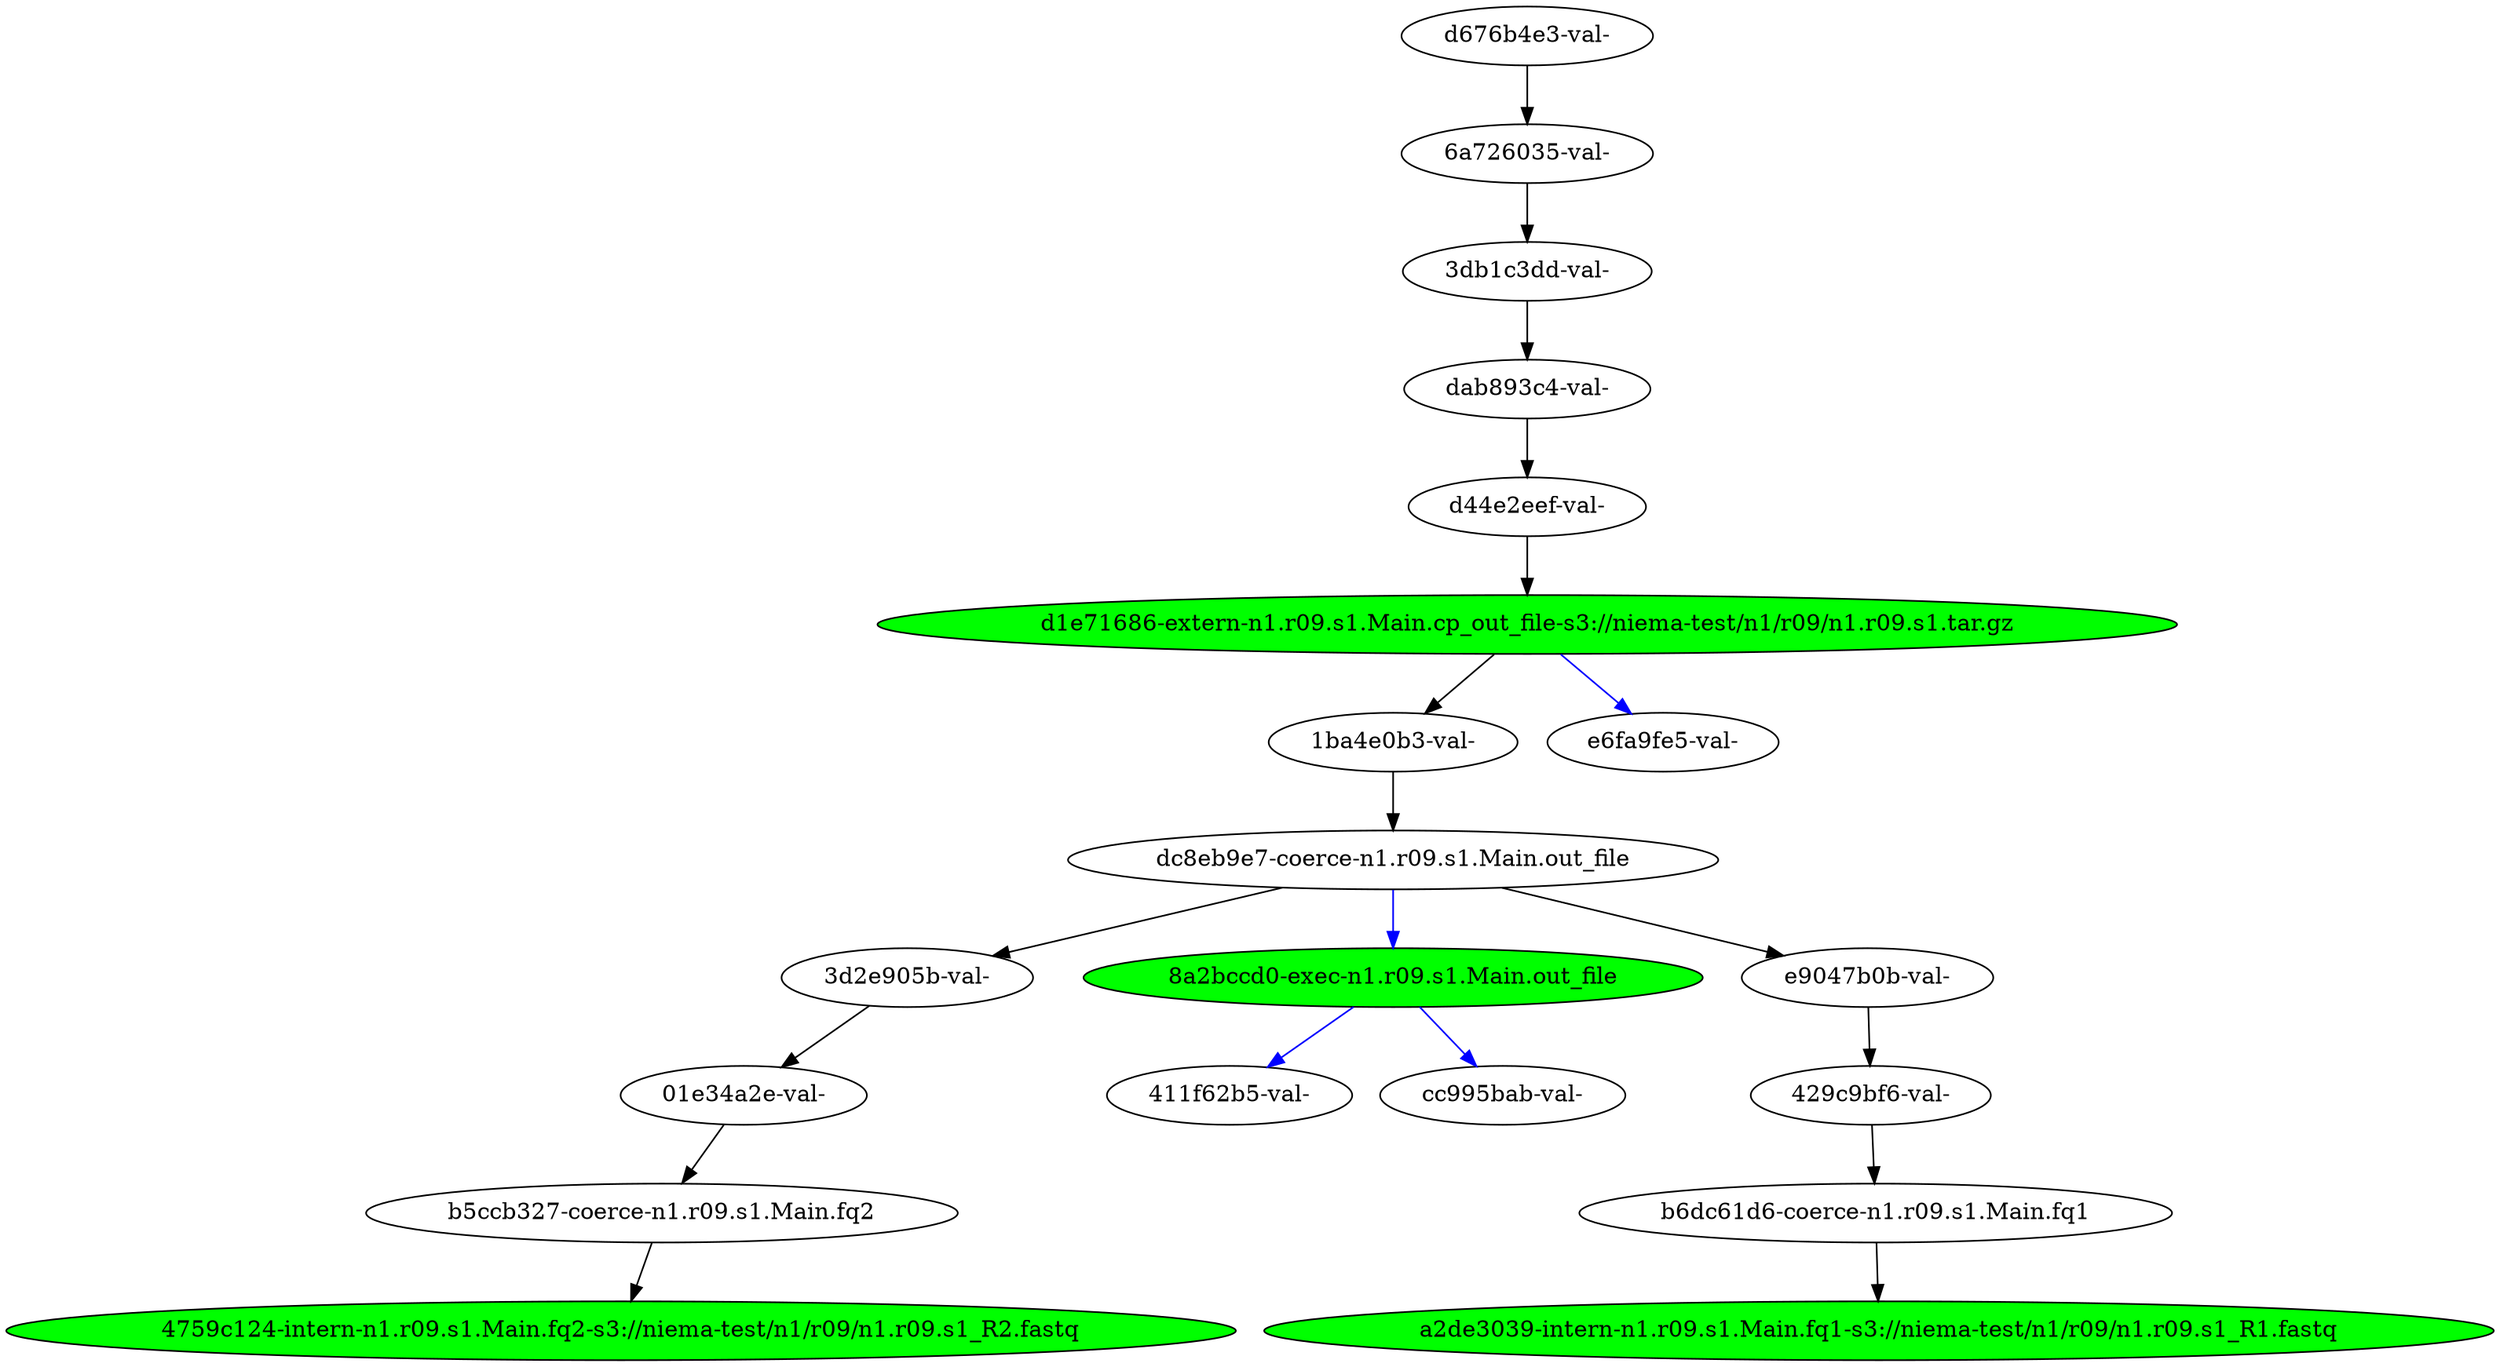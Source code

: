 strict digraph "reflow flowgraph sha256:7e37fbf6a0879b90996e3a003c7cf31cfc3de796d2f583f177775f2e71f46a74" {
// Node definitions.
"01e34a2e-val-";
"1ba4e0b3-val-";
"3d2e905b-val-";
"3db1c3dd-val-";
"411f62b5-val-";
"429c9bf6-val-";
"4759c124-intern-n1.r09.s1.Main.fq2-s3://niema-test/n1/r09/n1.r09.s1_R2.fastq" [
fillcolor=green
style=filled
];
"6a726035-val-";
"8a2bccd0-exec-n1.r09.s1.Main.out_file" [
fillcolor=green
style=filled
];
"a2de3039-intern-n1.r09.s1.Main.fq1-s3://niema-test/n1/r09/n1.r09.s1_R1.fastq" [
fillcolor=green
style=filled
];
"b5ccb327-coerce-n1.r09.s1.Main.fq2";
"b6dc61d6-coerce-n1.r09.s1.Main.fq1";
"cc995bab-val-";
"d1e71686-extern-n1.r09.s1.Main.cp_out_file-s3://niema-test/n1/r09/n1.r09.s1.tar.gz" [
fillcolor=green
style=filled
];
"d44e2eef-val-";
"d676b4e3-val-";
"dab893c4-val-";
"dc8eb9e7-coerce-n1.r09.s1.Main.out_file";
"e6fa9fe5-val-";
"e9047b0b-val-";

// Edge definitions.
"01e34a2e-val-" -> "b5ccb327-coerce-n1.r09.s1.Main.fq2" [dynamic=false];
"1ba4e0b3-val-" -> "dc8eb9e7-coerce-n1.r09.s1.Main.out_file" [dynamic=false];
"3d2e905b-val-" -> "01e34a2e-val-" [dynamic=false];
"3db1c3dd-val-" -> "dab893c4-val-" [dynamic=false];
"429c9bf6-val-" -> "b6dc61d6-coerce-n1.r09.s1.Main.fq1" [dynamic=false];
"6a726035-val-" -> "3db1c3dd-val-" [dynamic=false];
"8a2bccd0-exec-n1.r09.s1.Main.out_file" -> "411f62b5-val-" [
dynamic=true
color=blue
];
"8a2bccd0-exec-n1.r09.s1.Main.out_file" -> "cc995bab-val-" [
dynamic=true
color=blue
];
"b5ccb327-coerce-n1.r09.s1.Main.fq2" -> "4759c124-intern-n1.r09.s1.Main.fq2-s3://niema-test/n1/r09/n1.r09.s1_R2.fastq" [dynamic=false];
"b6dc61d6-coerce-n1.r09.s1.Main.fq1" -> "a2de3039-intern-n1.r09.s1.Main.fq1-s3://niema-test/n1/r09/n1.r09.s1_R1.fastq" [dynamic=false];
"d1e71686-extern-n1.r09.s1.Main.cp_out_file-s3://niema-test/n1/r09/n1.r09.s1.tar.gz" -> "1ba4e0b3-val-" [dynamic=false];
"d1e71686-extern-n1.r09.s1.Main.cp_out_file-s3://niema-test/n1/r09/n1.r09.s1.tar.gz" -> "e6fa9fe5-val-" [
dynamic=true
color=blue
];
"d44e2eef-val-" -> "d1e71686-extern-n1.r09.s1.Main.cp_out_file-s3://niema-test/n1/r09/n1.r09.s1.tar.gz" [dynamic=false];
"d676b4e3-val-" -> "6a726035-val-" [dynamic=false];
"dab893c4-val-" -> "d44e2eef-val-" [dynamic=false];
"dc8eb9e7-coerce-n1.r09.s1.Main.out_file" -> "3d2e905b-val-" [dynamic=false];
"dc8eb9e7-coerce-n1.r09.s1.Main.out_file" -> "8a2bccd0-exec-n1.r09.s1.Main.out_file" [
dynamic=true
color=blue
];
"dc8eb9e7-coerce-n1.r09.s1.Main.out_file" -> "e9047b0b-val-" [dynamic=false];
"e9047b0b-val-" -> "429c9bf6-val-" [dynamic=false];
}
